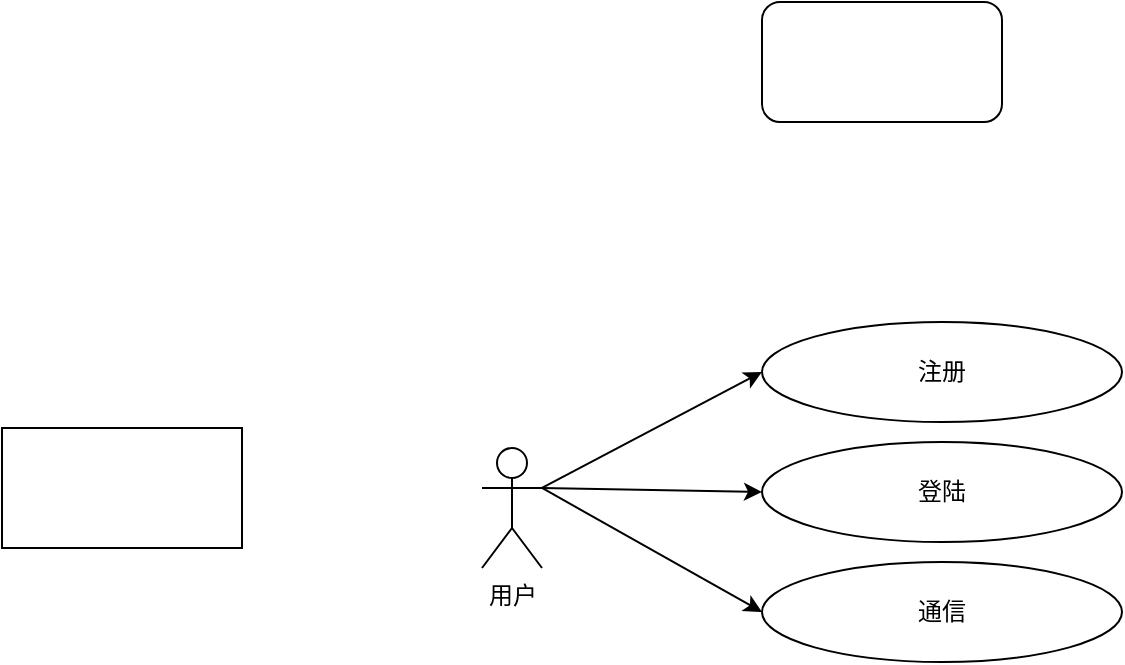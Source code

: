 <mxfile version="15.2.9" type="github">
  <diagram id="btUnBtZeVsEarqpgnvc3" name="第 1 页">
    <mxGraphModel dx="2249" dy="-1640" grid="1" gridSize="10" guides="1" tooltips="1" connect="1" arrows="1" fold="1" page="1" pageScale="1" pageWidth="827" pageHeight="1169" math="0" shadow="0">
      <root>
        <mxCell id="0" />
        <mxCell id="1" parent="0" />
        <mxCell id="itC19YVeuLYzHGUm70fu-8" style="rounded=0;orthogonalLoop=1;jettySize=auto;html=1;exitX=1;exitY=0.333;exitDx=0;exitDy=0;exitPerimeter=0;entryX=0;entryY=0.5;entryDx=0;entryDy=0;" edge="1" parent="1" source="itC19YVeuLYzHGUm70fu-11" target="itC19YVeuLYzHGUm70fu-12">
          <mxGeometry relative="1" as="geometry" />
        </mxCell>
        <mxCell id="itC19YVeuLYzHGUm70fu-9" style="rounded=0;orthogonalLoop=1;jettySize=auto;html=1;exitX=1;exitY=0.333;exitDx=0;exitDy=0;exitPerimeter=0;entryX=0;entryY=0.5;entryDx=0;entryDy=0;" edge="1" parent="1" source="itC19YVeuLYzHGUm70fu-11" target="itC19YVeuLYzHGUm70fu-13">
          <mxGeometry relative="1" as="geometry" />
        </mxCell>
        <mxCell id="itC19YVeuLYzHGUm70fu-10" style="rounded=0;orthogonalLoop=1;jettySize=auto;html=1;exitX=1;exitY=0.333;exitDx=0;exitDy=0;exitPerimeter=0;entryX=0;entryY=0.5;entryDx=0;entryDy=0;" edge="1" parent="1" source="itC19YVeuLYzHGUm70fu-11" target="itC19YVeuLYzHGUm70fu-14">
          <mxGeometry relative="1" as="geometry" />
        </mxCell>
        <mxCell id="itC19YVeuLYzHGUm70fu-11" value="用户" style="shape=umlActor;verticalLabelPosition=bottom;verticalAlign=top;html=1;outlineConnect=0;" vertex="1" parent="1">
          <mxGeometry x="110" y="2933" width="30" height="60" as="geometry" />
        </mxCell>
        <mxCell id="itC19YVeuLYzHGUm70fu-12" value="注册" style="ellipse;whiteSpace=wrap;html=1;" vertex="1" parent="1">
          <mxGeometry x="250" y="2870" width="180" height="50" as="geometry" />
        </mxCell>
        <mxCell id="itC19YVeuLYzHGUm70fu-13" value="登陆" style="ellipse;whiteSpace=wrap;html=1;" vertex="1" parent="1">
          <mxGeometry x="250" y="2930" width="180" height="50" as="geometry" />
        </mxCell>
        <mxCell id="itC19YVeuLYzHGUm70fu-14" value="通信" style="ellipse;whiteSpace=wrap;html=1;" vertex="1" parent="1">
          <mxGeometry x="250" y="2990" width="180" height="50" as="geometry" />
        </mxCell>
        <mxCell id="itC19YVeuLYzHGUm70fu-15" value="" style="rounded=1;whiteSpace=wrap;html=1;" vertex="1" parent="1">
          <mxGeometry x="250" y="2710" width="120" height="60" as="geometry" />
        </mxCell>
        <mxCell id="itC19YVeuLYzHGUm70fu-16" value="" style="rounded=0;whiteSpace=wrap;html=1;" vertex="1" parent="1">
          <mxGeometry x="-130" y="2923" width="120" height="60" as="geometry" />
        </mxCell>
      </root>
    </mxGraphModel>
  </diagram>
</mxfile>
